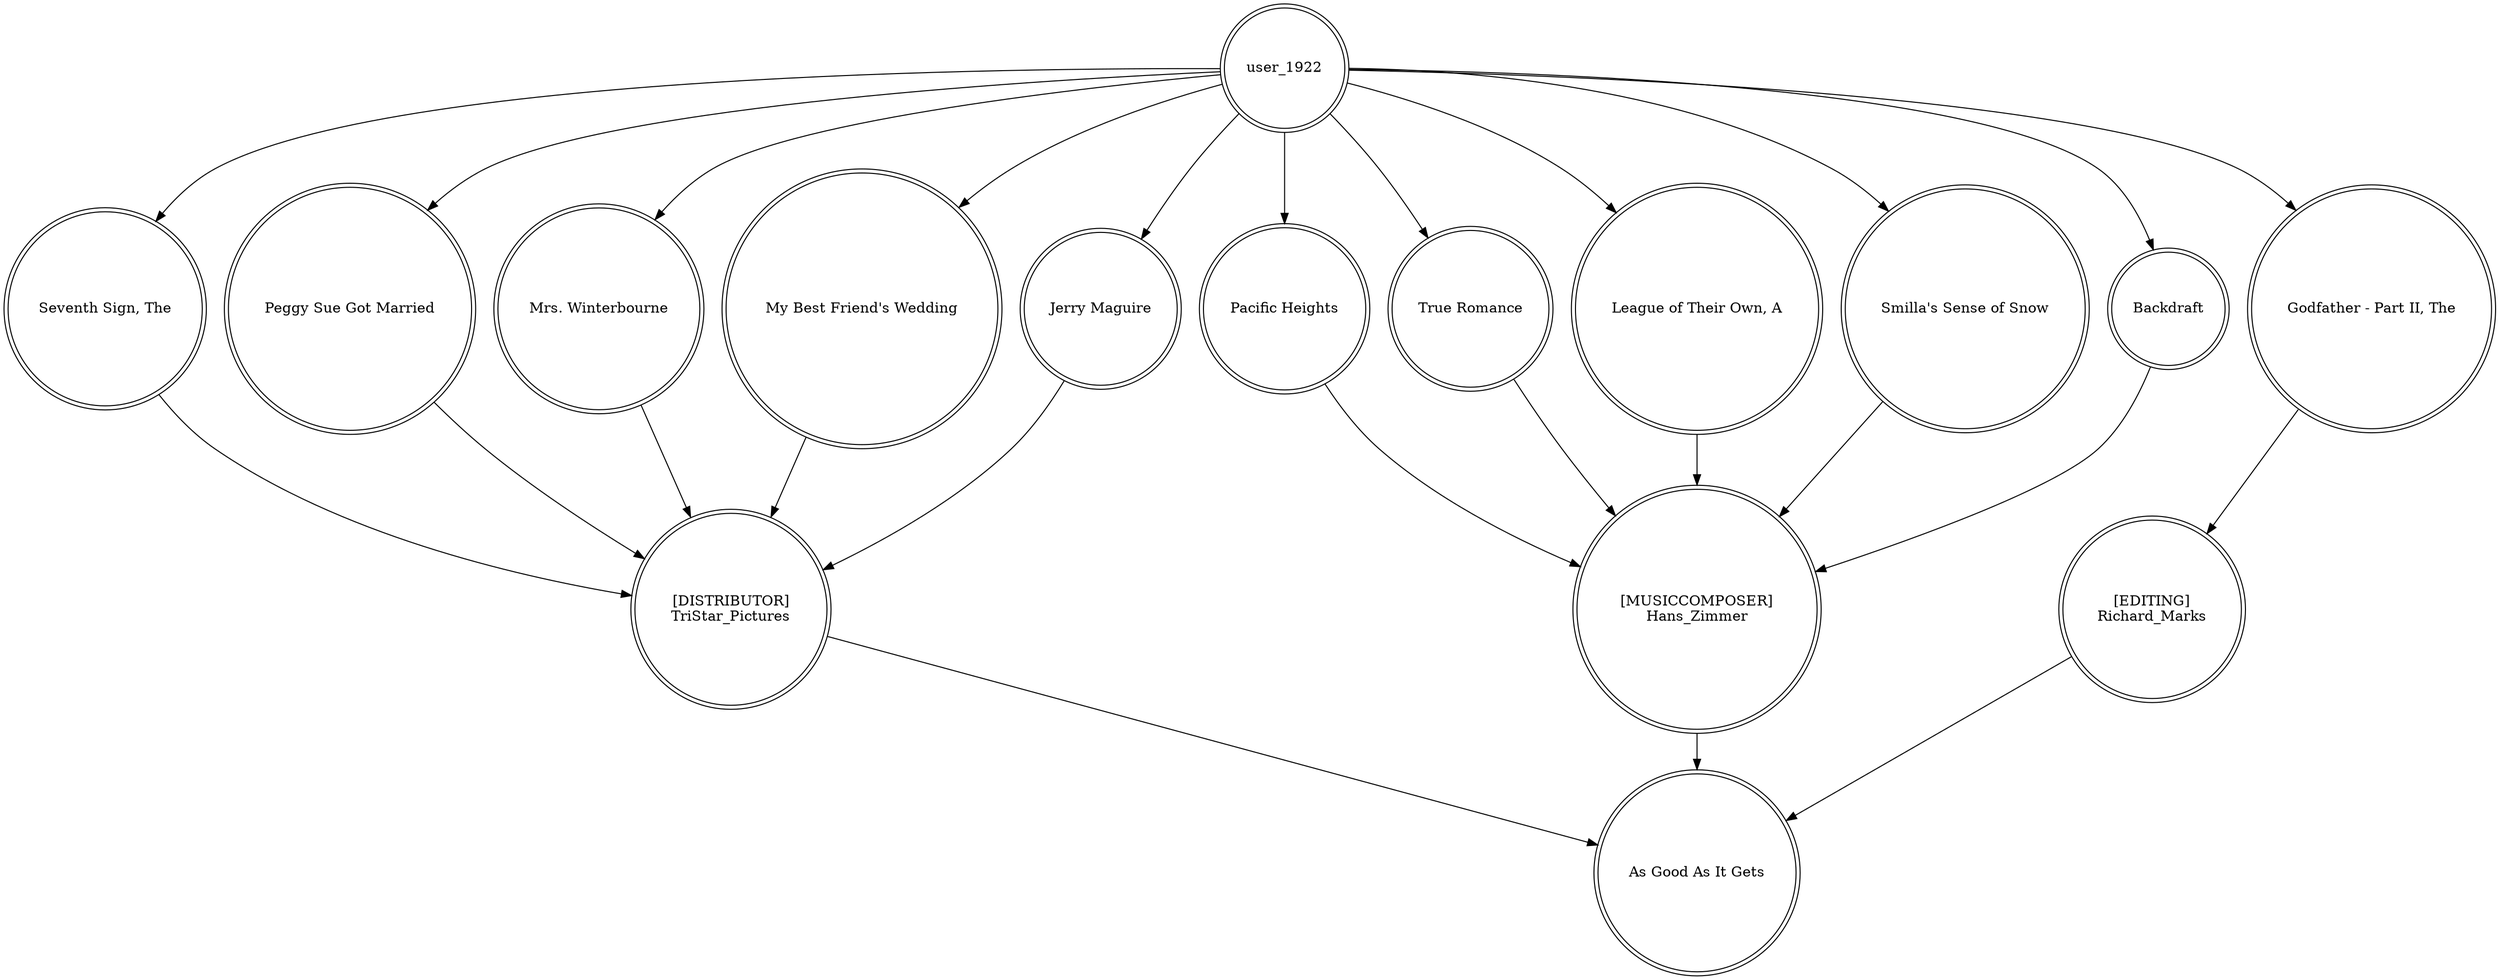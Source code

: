 digraph finite_state_machine {
	node [shape=doublecircle]
	"Seventh Sign, The" -> "[DISTRIBUTOR]
TriStar_Pictures"
	user_1922 -> "Peggy Sue Got Married"
	"Pacific Heights" -> "[MUSICCOMPOSER]
Hans_Zimmer"
	"Peggy Sue Got Married" -> "[DISTRIBUTOR]
TriStar_Pictures"
	"True Romance" -> "[MUSICCOMPOSER]
Hans_Zimmer"
	"League of Their Own, A" -> "[MUSICCOMPOSER]
Hans_Zimmer"
	"[DISTRIBUTOR]
TriStar_Pictures" -> "As Good As It Gets"
	user_1922 -> "Pacific Heights"
	"Smilla's Sense of Snow" -> "[MUSICCOMPOSER]
Hans_Zimmer"
	"Mrs. Winterbourne" -> "[DISTRIBUTOR]
TriStar_Pictures"
	"Godfather - Part II, The" -> "[EDITING]
Richard_Marks"
	"[MUSICCOMPOSER]
Hans_Zimmer" -> "As Good As It Gets"
	user_1922 -> "My Best Friend's Wedding"
	user_1922 -> "League of Their Own, A"
	"[EDITING]
Richard_Marks" -> "As Good As It Gets"
	Backdraft -> "[MUSICCOMPOSER]
Hans_Zimmer"
	user_1922 -> Backdraft
	user_1922 -> "True Romance"
	"My Best Friend's Wedding" -> "[DISTRIBUTOR]
TriStar_Pictures"
	user_1922 -> "Seventh Sign, The"
	user_1922 -> "Smilla's Sense of Snow"
	user_1922 -> "Godfather - Part II, The"
	"Jerry Maguire" -> "[DISTRIBUTOR]
TriStar_Pictures"
	user_1922 -> "Jerry Maguire"
	user_1922 -> "Mrs. Winterbourne"
}
